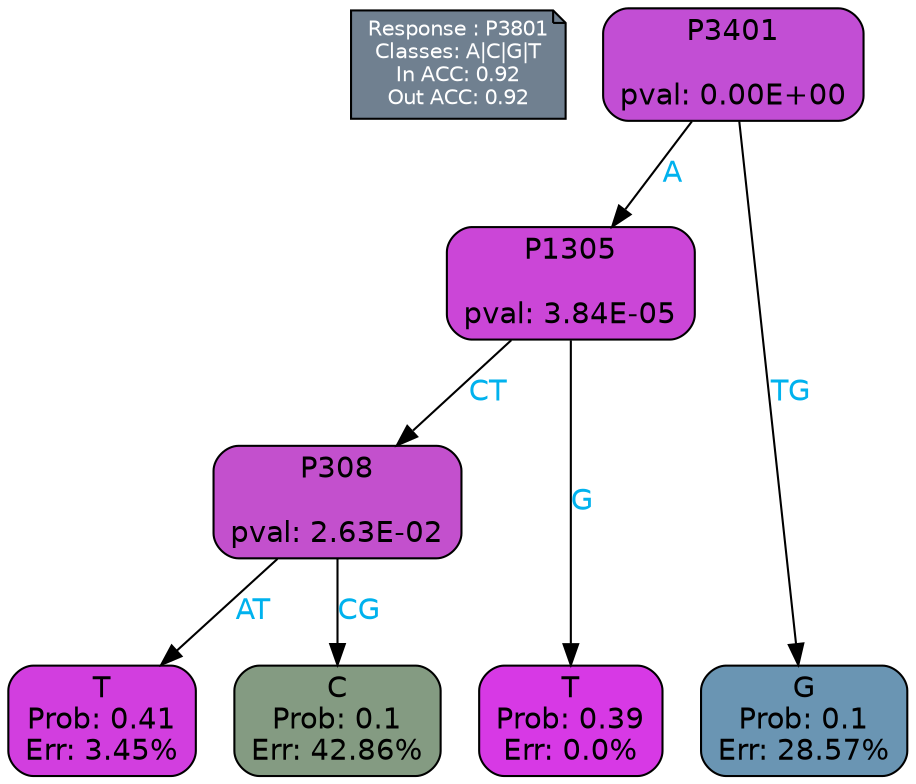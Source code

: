 digraph Tree {
node [shape=box, style="filled, rounded", color="black", fontname=helvetica] ;
graph [ranksep=equally, splines=polylines, bgcolor=transparent, dpi=600] ;
edge [fontname=helvetica] ;
LEGEND [label="Response : P3801
Classes: A|C|G|T
In ACC: 0.92
Out ACC: 0.92
",shape=note,align=left,style=filled,fillcolor="slategray",fontcolor="white",fontsize=10];1 [label="P3401

pval: 0.00E+00", fillcolor="#c24ed4"] ;
2 [label="P1305

pval: 3.84E-05", fillcolor="#cb46d7"] ;
3 [label="P308

pval: 2.63E-02", fillcolor="#c350cd"] ;
4 [label="T
Prob: 0.41
Err: 3.45%", fillcolor="#d23edf"] ;
5 [label="C
Prob: 0.1
Err: 42.86%", fillcolor="#849b82"] ;
6 [label="T
Prob: 0.39
Err: 0.0%", fillcolor="#d739e5"] ;
7 [label="G
Prob: 0.1
Err: 28.57%", fillcolor="#6a95b3"] ;
1 -> 2 [label="A",fontcolor=deepskyblue2] ;
1 -> 7 [label="TG",fontcolor=deepskyblue2] ;
2 -> 3 [label="CT",fontcolor=deepskyblue2] ;
2 -> 6 [label="G",fontcolor=deepskyblue2] ;
3 -> 4 [label="AT",fontcolor=deepskyblue2] ;
3 -> 5 [label="CG",fontcolor=deepskyblue2] ;
{rank = same; 4;5;6;7;}{rank = same; LEGEND;1;}}